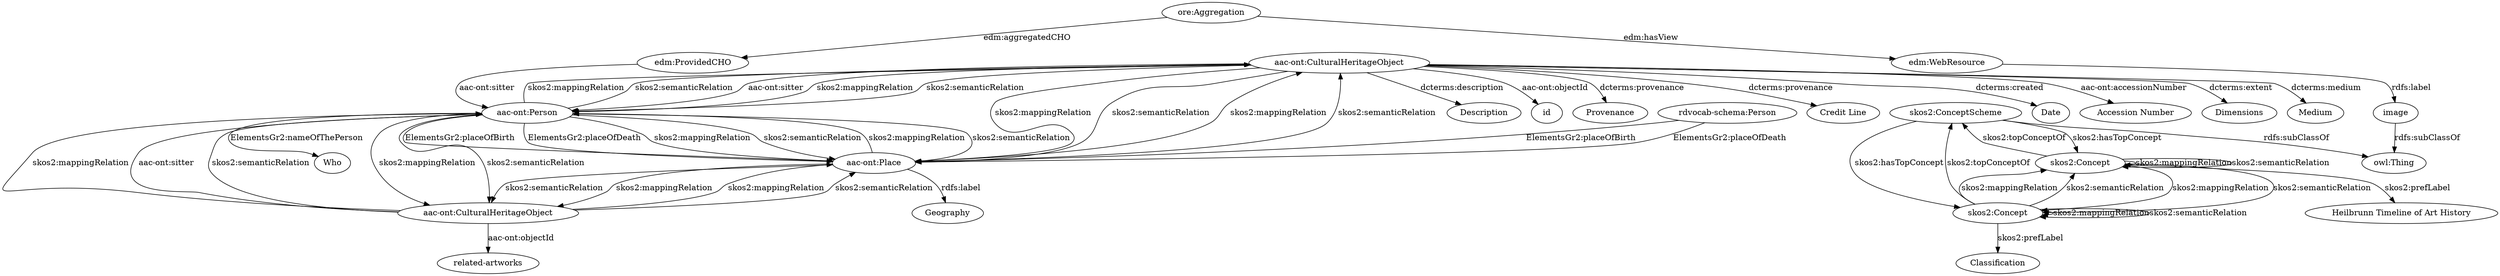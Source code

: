 digraph {
  Description [type=attribute_name,label=Description]
  "aac-ont:CulturalHeritageObject1" [type=class_uri,label="aac-ont:CulturalHeritageObject"]
  "Heilbrunn Timeline of Art History" [type=attribute_name,label="Heilbrunn Timeline of Art History"]
  "skos2:Concept1" [type=class_uri,label="skos2:Concept"]
  Dimensions [type=attribute_name,label=Dimensions]
  Classification [type=attribute_name,label=Classification]
  "skos2:Concept2" [type=class_uri,label="skos2:Concept"]
  "related-artworks" [type=attribute_name,label="related-artworks"]
  "aac-ont:CulturalHeritageObject2" [type=class_uri,label="aac-ont:CulturalHeritageObject"]
  Medium [type=attribute_name,label=Medium]
  Who [type=attribute_name,label=Who]
  "aac-ont:Person1" [type=class_uri,label="aac-ont:Person"]
  id [type=attribute_name,label=id]
  Geography [type=attribute_name,label=Geography]
  "aac-ont:Place1" [type=class_uri,label="aac-ont:Place"]
  Provenance [type=attribute_name,label=Provenance]
  "Credit Line" [type=attribute_name,label="Credit Line"]
  Date [type=attribute_name,label=Date]
  "Accession Number" [type=attribute_name,label="Accession Number"]
  image [type=attribute_name,label=image]
  "edm:WebResource1" [type=class_uri,label="edm:WebResource"]
  "skos2:ConceptScheme" [type=class_uri,label="skos2:ConceptScheme"]
  "edm:ProvidedCHO" [type=class_uri,label="edm:ProvidedCHO"]
  "rdvocab-schema:Person" [type=class_uri,label="rdvocab-schema:Person"]
  "ore:Aggregation" [type=class_uri,label="ore:Aggregation"]
  "owl:Thing" [type=special,label="owl:Thing"]
  "aac-ont:CulturalHeritageObject1" -> Description [label="dcterms:description",type=st_property_uri]
  "skos2:Concept1" -> "Heilbrunn Timeline of Art History" [label="skos2:prefLabel",type=st_property_uri]
  "aac-ont:CulturalHeritageObject1" -> Dimensions [label="dcterms:extent",type=st_property_uri]
  "skos2:Concept2" -> Classification [label="skos2:prefLabel",type=st_property_uri]
  "aac-ont:CulturalHeritageObject2" -> "related-artworks" [label="aac-ont:objectId",type=st_property_uri]
  "aac-ont:CulturalHeritageObject1" -> Medium [label="dcterms:medium",type=st_property_uri]
  "aac-ont:Person1" -> Who [label="ElementsGr2:nameOfThePerson",type=st_property_uri]
  "aac-ont:CulturalHeritageObject1" -> id [label="aac-ont:objectId",type=st_property_uri]
  "aac-ont:Place1" -> Geography [label="rdfs:label",type=st_property_uri]
  "aac-ont:CulturalHeritageObject1" -> Provenance [label="dcterms:provenance",type=st_property_uri]
  "aac-ont:CulturalHeritageObject1" -> "Credit Line" [label="dcterms:provenance",type=st_property_uri]
  "aac-ont:CulturalHeritageObject1" -> Date [label="dcterms:created",type=st_property_uri]
  "aac-ont:CulturalHeritageObject1" -> "Accession Number" [label="aac-ont:accessionNumber",type=st_property_uri]
  "edm:WebResource1" -> image [label="rdfs:label",type=st_property_uri]
  "aac-ont:CulturalHeritageObject1" -> "aac-ont:Person1" [label="aac-ont:sitter",type=direct_property_uri]
  "aac-ont:CulturalHeritageObject2" -> "aac-ont:Person1" [label="aac-ont:sitter",type=direct_property_uri]
  "skos2:Concept1" -> "skos2:Concept1" [label="skos2:mappingRelation",type=direct_property_uri]
  "skos2:Concept1" -> "skos2:Concept2" [label="skos2:mappingRelation",type=direct_property_uri]
  "skos2:Concept2" -> "skos2:Concept1" [label="skos2:mappingRelation",type=direct_property_uri]
  "skos2:Concept2" -> "skos2:Concept2" [label="skos2:mappingRelation",type=direct_property_uri]
  "skos2:Concept1" -> "skos2:Concept1" [label="skos2:semanticRelation",type=direct_property_uri]
  "skos2:Concept1" -> "skos2:Concept2" [label="skos2:semanticRelation",type=direct_property_uri]
  "skos2:Concept2" -> "skos2:Concept1" [label="skos2:semanticRelation",type=direct_property_uri]
  "skos2:Concept2" -> "skos2:Concept2" [label="skos2:semanticRelation",type=direct_property_uri]
  "skos2:Concept1" -> "skos2:ConceptScheme" [label="skos2:topConceptOf",type=direct_property_uri]
  "skos2:Concept2" -> "skos2:ConceptScheme" [label="skos2:topConceptOf",type=direct_property_uri]
  "skos2:ConceptScheme" -> "skos2:Concept1" [label="skos2:hasTopConcept",type=direct_property_uri]
  "skos2:ConceptScheme" -> "skos2:Concept2" [label="skos2:hasTopConcept",type=direct_property_uri]
  "aac-ont:Person1" -> "aac-ont:Place1" [label="ElementsGr2:placeOfBirth",type=direct_property_uri]
  "aac-ont:Person1" -> "aac-ont:Place1" [label="ElementsGr2:placeOfDeath",type=direct_property_uri]
  "edm:ProvidedCHO" -> "aac-ont:Person1" [label="aac-ont:sitter",type=direct_property_uri]
  "rdvocab-schema:Person" -> "aac-ont:Place1" [label="ElementsGr2:placeOfBirth",type=direct_property_uri]
  "rdvocab-schema:Person" -> "aac-ont:Place1" [label="ElementsGr2:placeOfDeath",type=direct_property_uri]
  "ore:Aggregation" -> "edm:WebResource1" [label="edm:hasView",type=direct_property_uri]
  "ore:Aggregation" -> "edm:ProvidedCHO" [label="edm:aggregatedCHO",type=direct_property_uri]
  "aac-ont:CulturalHeritageObject1" -> "aac-ont:Person1" [label="skos2:mappingRelation",type=inherited]
  "aac-ont:CulturalHeritageObject2" -> "aac-ont:Person1" [label="skos2:mappingRelation",type=inherited]
  "aac-ont:CulturalHeritageObject1" -> "aac-ont:Person1" [label="skos2:semanticRelation",type=inherited]
  "aac-ont:CulturalHeritageObject2" -> "aac-ont:Person1" [label="skos2:semanticRelation",type=inherited]
  "aac-ont:CulturalHeritageObject1" -> "aac-ont:Place1" [label="skos2:mappingRelation",type=inherited]
  "aac-ont:CulturalHeritageObject2" -> "aac-ont:Place1" [label="skos2:mappingRelation",type=inherited]
  "aac-ont:CulturalHeritageObject1" -> "aac-ont:Place1" [label="skos2:semanticRelation",type=inherited]
  "aac-ont:CulturalHeritageObject2" -> "aac-ont:Place1" [label="skos2:semanticRelation",type=inherited]
  "aac-ont:Person1" -> "aac-ont:CulturalHeritageObject1" [label="skos2:mappingRelation",type=inherited]
  "aac-ont:Person1" -> "aac-ont:CulturalHeritageObject2" [label="skos2:mappingRelation",type=inherited]
  "aac-ont:Person1" -> "aac-ont:CulturalHeritageObject1" [label="skos2:semanticRelation",type=inherited]
  "aac-ont:Person1" -> "aac-ont:CulturalHeritageObject2" [label="skos2:semanticRelation",type=inherited]
  "aac-ont:Person1" -> "aac-ont:Place1" [label="skos2:mappingRelation",type=inherited]
  "aac-ont:Person1" -> "aac-ont:Place1" [label="skos2:semanticRelation",type=inherited]
  "aac-ont:Place1" -> "aac-ont:CulturalHeritageObject1" [label="skos2:mappingRelation",type=inherited]
  "aac-ont:Place1" -> "aac-ont:CulturalHeritageObject2" [label="skos2:mappingRelation",type=inherited]
  "aac-ont:Place1" -> "aac-ont:CulturalHeritageObject1" [label="skos2:semanticRelation",type=inherited]
  "aac-ont:Place1" -> "aac-ont:CulturalHeritageObject2" [label="skos2:semanticRelation",type=inherited]
  "aac-ont:Place1" -> "aac-ont:Person1" [label="skos2:mappingRelation",type=inherited]
  "aac-ont:Place1" -> "aac-ont:Person1" [label="skos2:semanticRelation",type=inherited]
  image -> "owl:Thing" [label="rdfs:subClassOf",type=inherited]
  "skos2:ConceptScheme" -> "owl:Thing" [label="rdfs:subClassOf",type=inherited]
}
